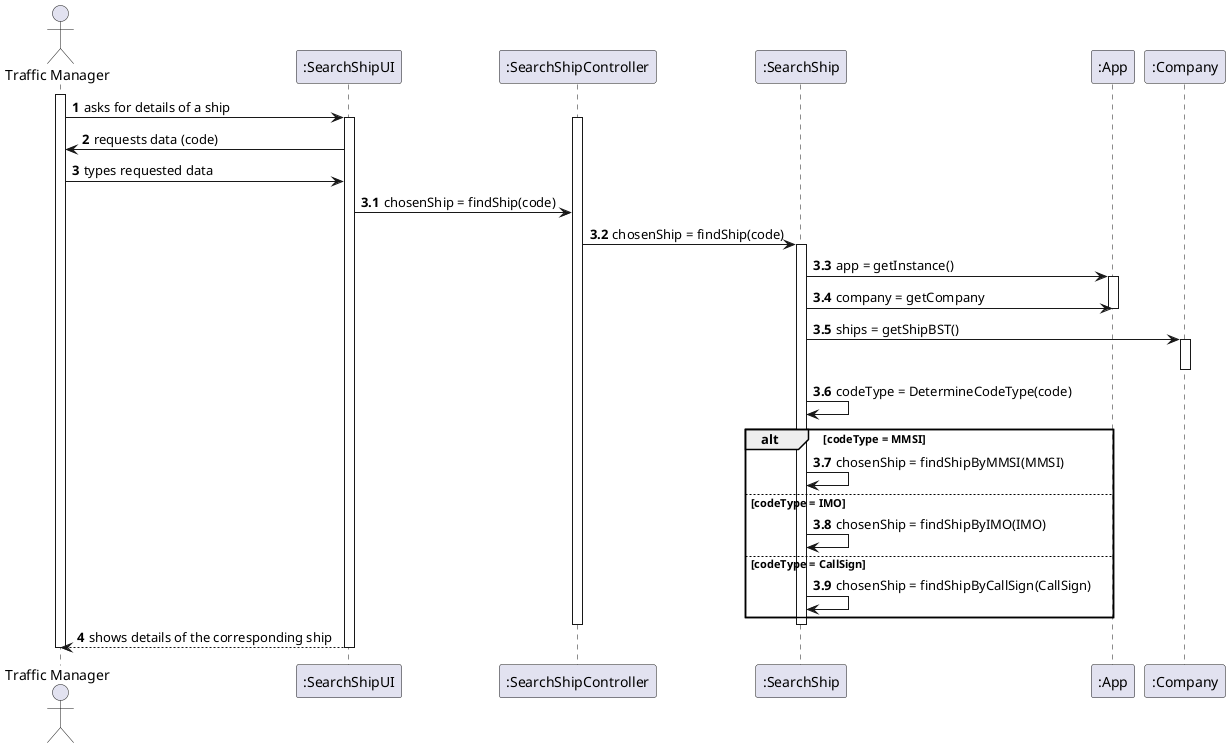 @startuml
autonumber

'hide footbox
actor "Traffic Manager" as TM

participant ":SearchShipUI" as UI
participant ":SearchShipController" as CTRL
participant ":SearchShip" as SS
participant ":App" as APP
participant ":Company" as COMP

activate TM
TM -> UI : asks for details of a ship
activate UI
activate CTRL

UI -> TM : requests data (code)
TM -> UI : types requested data

autonumber 3.1
UI -> CTRL : chosenShip = findShip(code)

CTRL -> SS : chosenShip = findShip(code)
activate SS

SS -> APP : app = getInstance()
activate APP
SS -> APP : company = getCompany
deactivate APP
SS -> COMP : ships = getShipBST()
activate COMP
deactivate COMP

SS -> SS : codeType = DetermineCodeType(code)

alt codeType = MMSI
  SS -> SS : chosenShip = findShipByMMSI(MMSI)
else codeType = IMO
  SS -> SS : chosenShip = findShipByIMO(IMO)
else codeType = CallSign
  SS -> SS : chosenShip = findShipByCallSign(CallSign)
end

deactivate SS
deactivate CTRL

autonumber 4
UI --> TM : shows details of the corresponding ship
deactivate UI

deactivate TM

@enduml